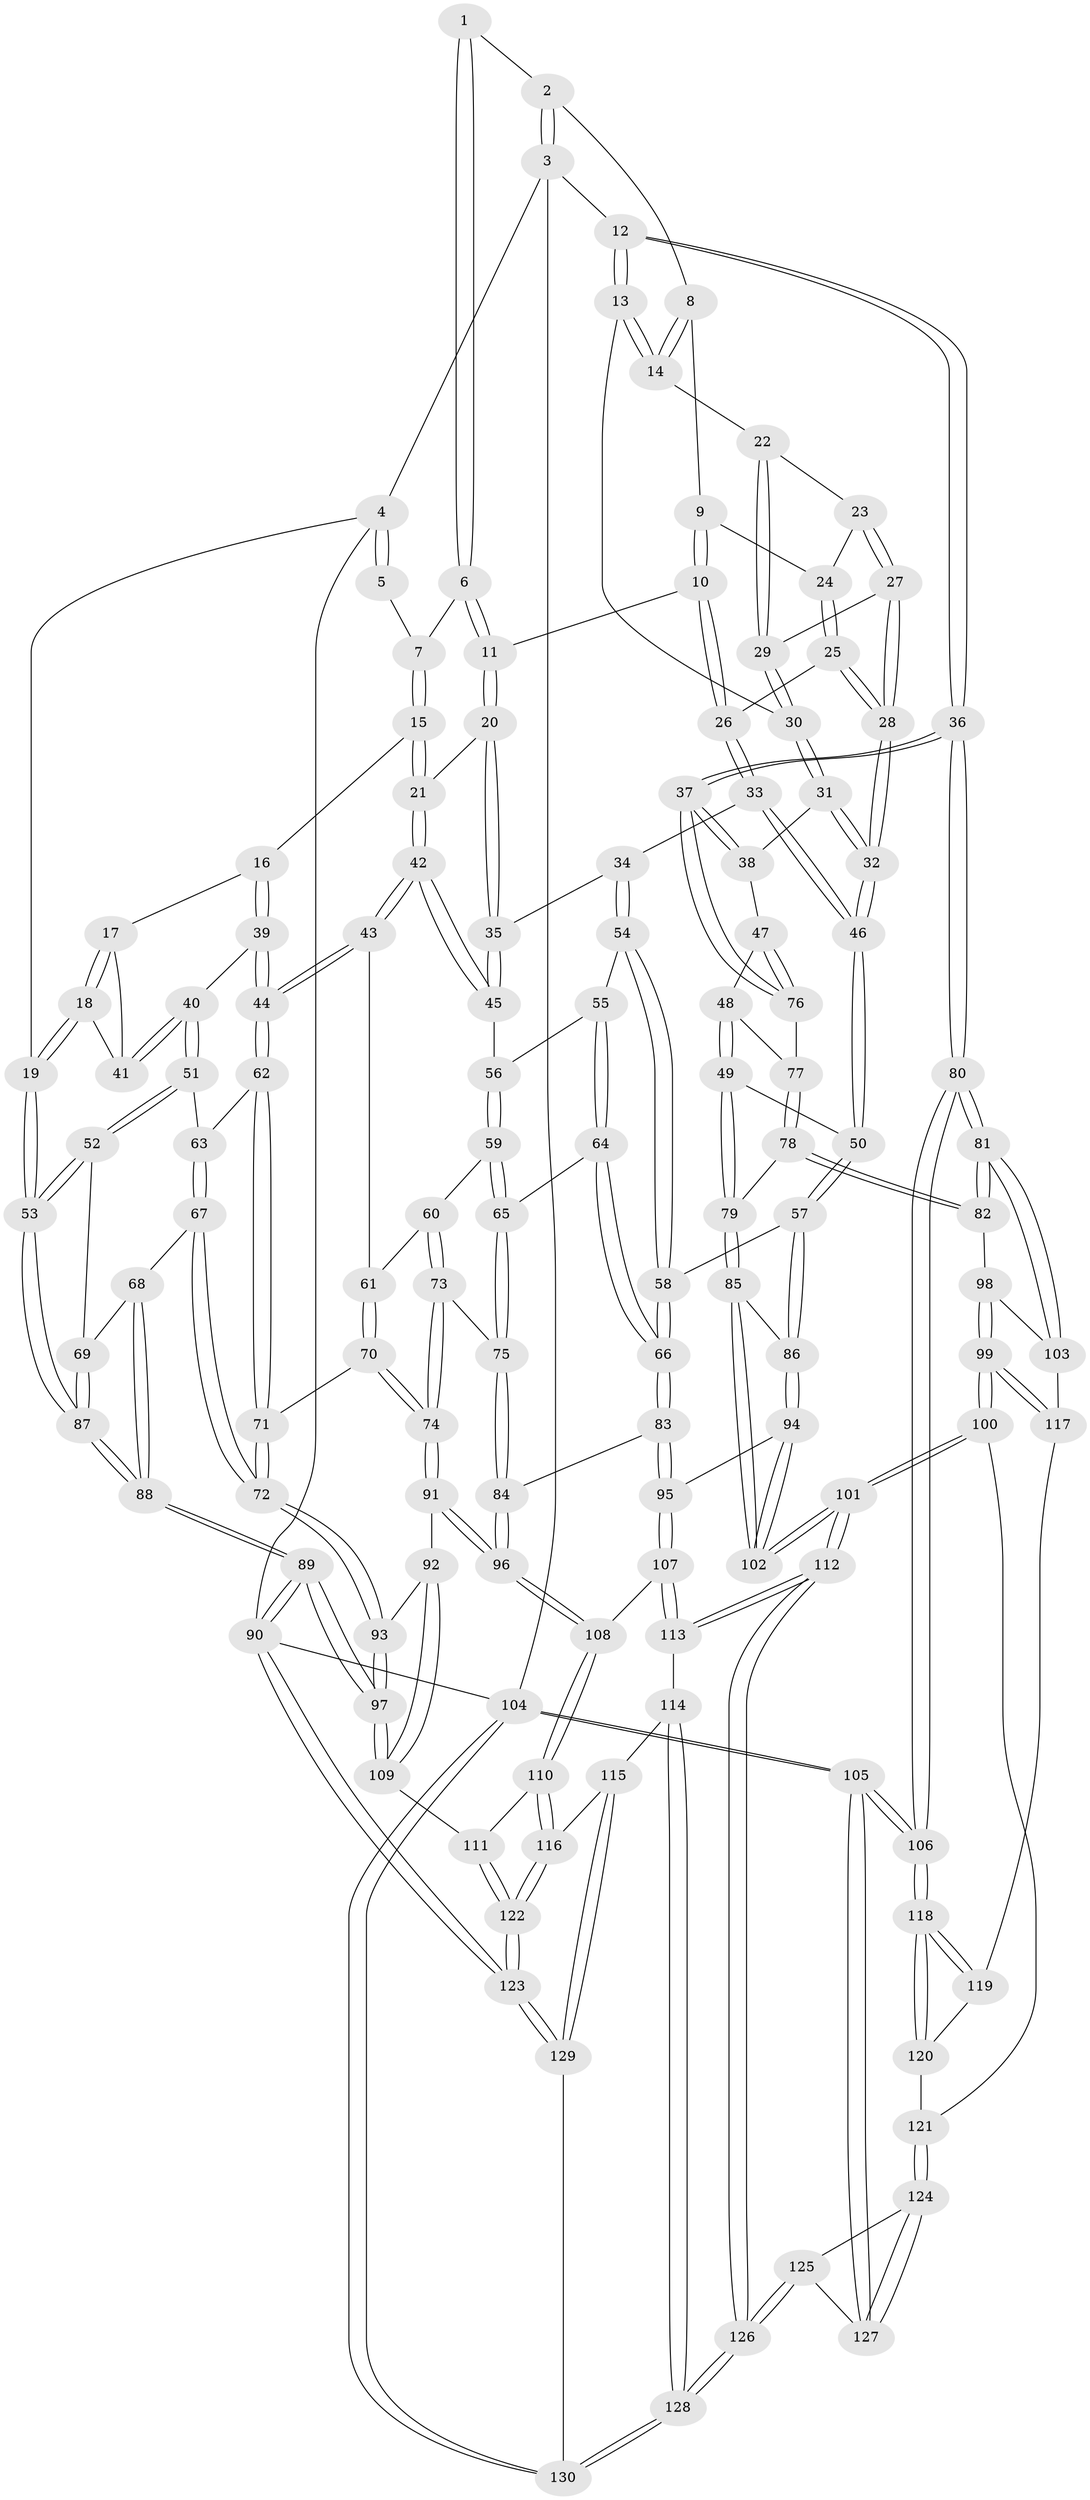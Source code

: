 // Generated by graph-tools (version 1.1) at 2025/11/02/27/25 16:11:56]
// undirected, 130 vertices, 322 edges
graph export_dot {
graph [start="1"]
  node [color=gray90,style=filled];
  1 [pos="+0.54080473754523+0"];
  2 [pos="+0.8237104906588623+0"];
  3 [pos="+1+0"];
  4 [pos="+0+0"];
  5 [pos="+0.2571249312101497+0"];
  6 [pos="+0.5398959104515744+0.04445825070462248"];
  7 [pos="+0.3389499126578048+0.03631968537740431"];
  8 [pos="+0.8126959829158996+0"];
  9 [pos="+0.7259217744460031+0.07238185482432509"];
  10 [pos="+0.5725769053105398+0.12708483957475014"];
  11 [pos="+0.5551038177057072+0.11807718951619538"];
  12 [pos="+1+0.06974640195292248"];
  13 [pos="+0.9471584201696477+0.13759355285525166"];
  14 [pos="+0.88242373820026+0.11011612367542165"];
  15 [pos="+0.3357821950988678+0.16149882181116004"];
  16 [pos="+0.252318662083307+0.17897135379816506"];
  17 [pos="+0.24831539756441698+0.17735342991811953"];
  18 [pos="+0+0"];
  19 [pos="+0+0"];
  20 [pos="+0.4264795201382593+0.18752057394370245"];
  21 [pos="+0.3837066840330684+0.18827005647452885"];
  22 [pos="+0.8676845034026959+0.11705070539539257"];
  23 [pos="+0.8292704184376268+0.12571512912193006"];
  24 [pos="+0.7508516378750911+0.10530221247682743"];
  25 [pos="+0.7483006249843263+0.23770962275139315"];
  26 [pos="+0.5937199151735522+0.1661993555010811"];
  27 [pos="+0.8101868805938652+0.1969985885035874"];
  28 [pos="+0.7514382331169914+0.24233633047546232"];
  29 [pos="+0.8493701295201649+0.19820788323240116"];
  30 [pos="+0.8946794186077269+0.2318978931053024"];
  31 [pos="+0.8928111628181998+0.25713206773964403"];
  32 [pos="+0.765819542214286+0.318597390206344"];
  33 [pos="+0.5970363044593413+0.3182319292891822"];
  34 [pos="+0.5718641786077985+0.3296548081958779"];
  35 [pos="+0.49425972770302545+0.31089383712266966"];
  36 [pos="+1+0.3468457351650725"];
  37 [pos="+1+0.35755505819811917"];
  38 [pos="+0.942757817734603+0.29093710750385543"];
  39 [pos="+0.21914102353086548+0.355905713011875"];
  40 [pos="+0.11659244907976865+0.3287961317796935"];
  41 [pos="+0.10289788268733611+0.30116363720101286"];
  42 [pos="+0.3533933585388834+0.36476618498507496"];
  43 [pos="+0.32427464240497034+0.3857126808180741"];
  44 [pos="+0.24336621996466737+0.38967962821398894"];
  45 [pos="+0.43362094870990847+0.3780871261021239"];
  46 [pos="+0.7474364978675776+0.37900108489693296"];
  47 [pos="+0.8097480106602281+0.4080529115441594"];
  48 [pos="+0.8093713904656028+0.40814654264925077"];
  49 [pos="+0.7945085564286373+0.41144176074072286"];
  50 [pos="+0.7484452598957383+0.38233607759687854"];
  51 [pos="+0.047097441643649346+0.4129140309568291"];
  52 [pos="+0+0.4089628416430629"];
  53 [pos="+0+0.4012838282681522"];
  54 [pos="+0.5501289524427488+0.39141151781618727"];
  55 [pos="+0.5231092524180976+0.4179321900077888"];
  56 [pos="+0.4369374339854973+0.38281893903279196"];
  57 [pos="+0.6715979400749998+0.47836306808861123"];
  58 [pos="+0.6402417009369545+0.4877876168354699"];
  59 [pos="+0.44597790536824905+0.46727959098274324"];
  60 [pos="+0.39892505005081647+0.4799250850494389"];
  61 [pos="+0.3501198737976362+0.44333540320532194"];
  62 [pos="+0.23330773085077244+0.41403014247972764"];
  63 [pos="+0.054710421881734354+0.42210682399882976"];
  64 [pos="+0.5178597457997741+0.4713856630481329"];
  65 [pos="+0.47503782746363543+0.48619819604264786"];
  66 [pos="+0.5906748158135933+0.5185633767355451"];
  67 [pos="+0.1225284232306702+0.524777136655212"];
  68 [pos="+0.08127352653566379+0.5367411635396234"];
  69 [pos="+0.06618517867341843+0.5314400104083445"];
  70 [pos="+0.3277652530192503+0.5214951476961693"];
  71 [pos="+0.2125870238935658+0.4781861101897537"];
  72 [pos="+0.16759089853532783+0.5430062169084225"];
  73 [pos="+0.39355545842967293+0.514736306563024"];
  74 [pos="+0.34992539106486775+0.5657519481482528"];
  75 [pos="+0.4629066586614878+0.544708531879636"];
  76 [pos="+1+0.3733207993945522"];
  77 [pos="+0.9580730319155794+0.46505081175781043"];
  78 [pos="+0.8787036721973801+0.5449884685227921"];
  79 [pos="+0.8608772842834825+0.5435458987260491"];
  80 [pos="+1+0.6271398858830156"];
  81 [pos="+1+0.6311817388250426"];
  82 [pos="+0.9456169769948394+0.5789147105008622"];
  83 [pos="+0.5818781151248067+0.5437194808270291"];
  84 [pos="+0.472352025710409+0.6040971020500941"];
  85 [pos="+0.7948008647766002+0.633629450362891"];
  86 [pos="+0.6901945715218796+0.5259840756695527"];
  87 [pos="+0+0.4797482086753422"];
  88 [pos="+0+0.7632477472522488"];
  89 [pos="+0+1"];
  90 [pos="+0+1"];
  91 [pos="+0.3481944827082874+0.6052278118220702"];
  92 [pos="+0.27135738822225675+0.6348648623103014"];
  93 [pos="+0.17200305413469844+0.5588424348154863"];
  94 [pos="+0.6455561502869386+0.6710874158621486"];
  95 [pos="+0.6344489281631307+0.6696628222788018"];
  96 [pos="+0.4511159062588976+0.6472669937966226"];
  97 [pos="+0+0.8772626195206106"];
  98 [pos="+0.932656897192546+0.6171588703469562"];
  99 [pos="+0.8683780025132186+0.751510666132122"];
  100 [pos="+0.8482814769247623+0.7563349751253907"];
  101 [pos="+0.7861383337259853+0.7557887089501759"];
  102 [pos="+0.771959996646968+0.7235451125191245"];
  103 [pos="+0.9460397352997255+0.7344079400086191"];
  104 [pos="+1+1"];
  105 [pos="+1+1"];
  106 [pos="+1+1"];
  107 [pos="+0.5526874411941969+0.7059696277501214"];
  108 [pos="+0.4574761322107712+0.6633876963369428"];
  109 [pos="+0.25689930270391187+0.7738238238728611"];
  110 [pos="+0.39242198269861894+0.7806574150349282"];
  111 [pos="+0.27270940293137313+0.7809355332603025"];
  112 [pos="+0.731864392815977+0.8955575725158893"];
  113 [pos="+0.5549621774914751+0.7515864333324676"];
  114 [pos="+0.49439094983536913+0.8762774368944373"];
  115 [pos="+0.48461762002568465+0.8791495291480255"];
  116 [pos="+0.4529256128699558+0.8674536384415212"];
  117 [pos="+0.9176745670013835+0.7472716392870293"];
  118 [pos="+1+0.9470743808360537"];
  119 [pos="+0.9405384097790241+0.7759145025672737"];
  120 [pos="+0.9842022292432131+0.8651220265440791"];
  121 [pos="+0.9358461912395546+0.8679440673871494"];
  122 [pos="+0.32864000500560453+0.9517518341385612"];
  123 [pos="+0.17771397355902874+1"];
  124 [pos="+0.9215712558551028+0.8930195095188477"];
  125 [pos="+0.8579879988592881+0.9192139562361024"];
  126 [pos="+0.7275128413699103+0.9211335068250622"];
  127 [pos="+0.9917193327339503+0.983858398565878"];
  128 [pos="+0.7228253691490217+0.9311904126383754"];
  129 [pos="+0.4696936088375962+1"];
  130 [pos="+0.7248038293420603+1"];
  1 -- 2;
  1 -- 6;
  1 -- 6;
  2 -- 3;
  2 -- 3;
  2 -- 8;
  3 -- 4;
  3 -- 12;
  3 -- 104;
  4 -- 5;
  4 -- 5;
  4 -- 19;
  4 -- 90;
  5 -- 7;
  6 -- 7;
  6 -- 11;
  6 -- 11;
  7 -- 15;
  7 -- 15;
  8 -- 9;
  8 -- 14;
  8 -- 14;
  9 -- 10;
  9 -- 10;
  9 -- 24;
  10 -- 11;
  10 -- 26;
  10 -- 26;
  11 -- 20;
  11 -- 20;
  12 -- 13;
  12 -- 13;
  12 -- 36;
  12 -- 36;
  13 -- 14;
  13 -- 14;
  13 -- 30;
  14 -- 22;
  15 -- 16;
  15 -- 21;
  15 -- 21;
  16 -- 17;
  16 -- 39;
  16 -- 39;
  17 -- 18;
  17 -- 18;
  17 -- 41;
  18 -- 19;
  18 -- 19;
  18 -- 41;
  19 -- 53;
  19 -- 53;
  20 -- 21;
  20 -- 35;
  20 -- 35;
  21 -- 42;
  21 -- 42;
  22 -- 23;
  22 -- 29;
  22 -- 29;
  23 -- 24;
  23 -- 27;
  23 -- 27;
  24 -- 25;
  24 -- 25;
  25 -- 26;
  25 -- 28;
  25 -- 28;
  26 -- 33;
  26 -- 33;
  27 -- 28;
  27 -- 28;
  27 -- 29;
  28 -- 32;
  28 -- 32;
  29 -- 30;
  29 -- 30;
  30 -- 31;
  30 -- 31;
  31 -- 32;
  31 -- 32;
  31 -- 38;
  32 -- 46;
  32 -- 46;
  33 -- 34;
  33 -- 46;
  33 -- 46;
  34 -- 35;
  34 -- 54;
  34 -- 54;
  35 -- 45;
  35 -- 45;
  36 -- 37;
  36 -- 37;
  36 -- 80;
  36 -- 80;
  37 -- 38;
  37 -- 38;
  37 -- 76;
  37 -- 76;
  38 -- 47;
  39 -- 40;
  39 -- 44;
  39 -- 44;
  40 -- 41;
  40 -- 41;
  40 -- 51;
  40 -- 51;
  42 -- 43;
  42 -- 43;
  42 -- 45;
  42 -- 45;
  43 -- 44;
  43 -- 44;
  43 -- 61;
  44 -- 62;
  44 -- 62;
  45 -- 56;
  46 -- 50;
  46 -- 50;
  47 -- 48;
  47 -- 76;
  47 -- 76;
  48 -- 49;
  48 -- 49;
  48 -- 77;
  49 -- 50;
  49 -- 79;
  49 -- 79;
  50 -- 57;
  50 -- 57;
  51 -- 52;
  51 -- 52;
  51 -- 63;
  52 -- 53;
  52 -- 53;
  52 -- 69;
  53 -- 87;
  53 -- 87;
  54 -- 55;
  54 -- 58;
  54 -- 58;
  55 -- 56;
  55 -- 64;
  55 -- 64;
  56 -- 59;
  56 -- 59;
  57 -- 58;
  57 -- 86;
  57 -- 86;
  58 -- 66;
  58 -- 66;
  59 -- 60;
  59 -- 65;
  59 -- 65;
  60 -- 61;
  60 -- 73;
  60 -- 73;
  61 -- 70;
  61 -- 70;
  62 -- 63;
  62 -- 71;
  62 -- 71;
  63 -- 67;
  63 -- 67;
  64 -- 65;
  64 -- 66;
  64 -- 66;
  65 -- 75;
  65 -- 75;
  66 -- 83;
  66 -- 83;
  67 -- 68;
  67 -- 72;
  67 -- 72;
  68 -- 69;
  68 -- 88;
  68 -- 88;
  69 -- 87;
  69 -- 87;
  70 -- 71;
  70 -- 74;
  70 -- 74;
  71 -- 72;
  71 -- 72;
  72 -- 93;
  72 -- 93;
  73 -- 74;
  73 -- 74;
  73 -- 75;
  74 -- 91;
  74 -- 91;
  75 -- 84;
  75 -- 84;
  76 -- 77;
  77 -- 78;
  77 -- 78;
  78 -- 79;
  78 -- 82;
  78 -- 82;
  79 -- 85;
  79 -- 85;
  80 -- 81;
  80 -- 81;
  80 -- 106;
  80 -- 106;
  81 -- 82;
  81 -- 82;
  81 -- 103;
  81 -- 103;
  82 -- 98;
  83 -- 84;
  83 -- 95;
  83 -- 95;
  84 -- 96;
  84 -- 96;
  85 -- 86;
  85 -- 102;
  85 -- 102;
  86 -- 94;
  86 -- 94;
  87 -- 88;
  87 -- 88;
  88 -- 89;
  88 -- 89;
  89 -- 90;
  89 -- 90;
  89 -- 97;
  89 -- 97;
  90 -- 123;
  90 -- 123;
  90 -- 104;
  91 -- 92;
  91 -- 96;
  91 -- 96;
  92 -- 93;
  92 -- 109;
  92 -- 109;
  93 -- 97;
  93 -- 97;
  94 -- 95;
  94 -- 102;
  94 -- 102;
  95 -- 107;
  95 -- 107;
  96 -- 108;
  96 -- 108;
  97 -- 109;
  97 -- 109;
  98 -- 99;
  98 -- 99;
  98 -- 103;
  99 -- 100;
  99 -- 100;
  99 -- 117;
  99 -- 117;
  100 -- 101;
  100 -- 101;
  100 -- 121;
  101 -- 102;
  101 -- 102;
  101 -- 112;
  101 -- 112;
  103 -- 117;
  104 -- 105;
  104 -- 105;
  104 -- 130;
  104 -- 130;
  105 -- 106;
  105 -- 106;
  105 -- 127;
  105 -- 127;
  106 -- 118;
  106 -- 118;
  107 -- 108;
  107 -- 113;
  107 -- 113;
  108 -- 110;
  108 -- 110;
  109 -- 111;
  110 -- 111;
  110 -- 116;
  110 -- 116;
  111 -- 122;
  111 -- 122;
  112 -- 113;
  112 -- 113;
  112 -- 126;
  112 -- 126;
  113 -- 114;
  114 -- 115;
  114 -- 128;
  114 -- 128;
  115 -- 116;
  115 -- 129;
  115 -- 129;
  116 -- 122;
  116 -- 122;
  117 -- 119;
  118 -- 119;
  118 -- 119;
  118 -- 120;
  118 -- 120;
  119 -- 120;
  120 -- 121;
  121 -- 124;
  121 -- 124;
  122 -- 123;
  122 -- 123;
  123 -- 129;
  123 -- 129;
  124 -- 125;
  124 -- 127;
  124 -- 127;
  125 -- 126;
  125 -- 126;
  125 -- 127;
  126 -- 128;
  126 -- 128;
  128 -- 130;
  128 -- 130;
  129 -- 130;
}

